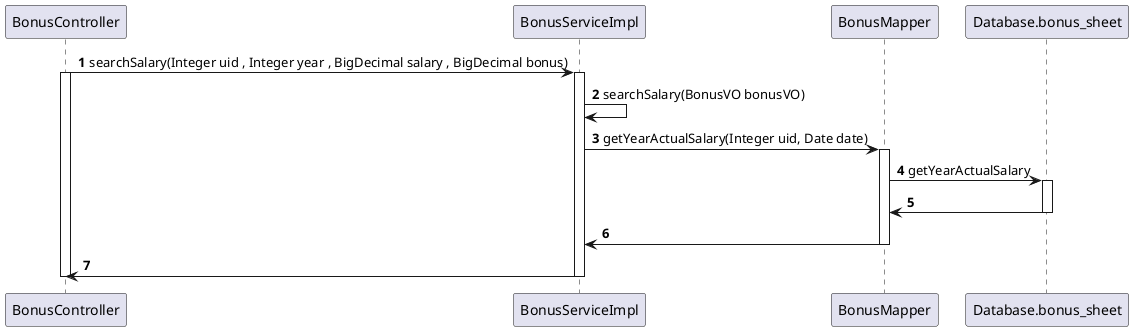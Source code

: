 @startuml
autonumber 1 1 "<b>0"
BonusController -> BonusServiceImpl : searchSalary(Integer uid , Integer year , BigDecimal salary , BigDecimal bonus)
activate BonusController
activate BonusServiceImpl
BonusServiceImpl -> BonusServiceImpl : searchSalary(BonusVO bonusVO)
BonusServiceImpl -> BonusMapper : getYearActualSalary(Integer uid, Date date)
activate BonusMapper
BonusMapper -> Database.bonus_sheet : getYearActualSalary
activate Database.bonus_sheet
BonusMapper <- Database.bonus_sheet :
deactivate Database.bonus_sheet
BonusServiceImpl <- BonusMapper :
deactivate BonusMapper
BonusController <- BonusServiceImpl :
deactivate BonusServiceImpl
deactivate BonusController
@enduml